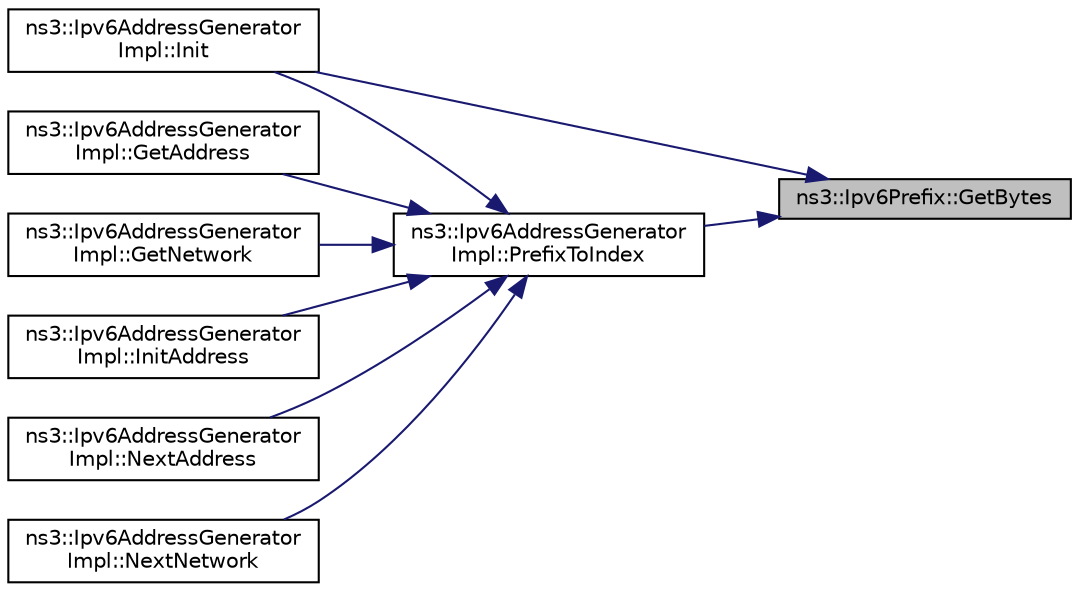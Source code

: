 digraph "ns3::Ipv6Prefix::GetBytes"
{
 // LATEX_PDF_SIZE
  edge [fontname="Helvetica",fontsize="10",labelfontname="Helvetica",labelfontsize="10"];
  node [fontname="Helvetica",fontsize="10",shape=record];
  rankdir="RL";
  Node1 [label="ns3::Ipv6Prefix::GetBytes",height=0.2,width=0.4,color="black", fillcolor="grey75", style="filled", fontcolor="black",tooltip="Get the bytes corresponding to the prefix."];
  Node1 -> Node2 [dir="back",color="midnightblue",fontsize="10",style="solid",fontname="Helvetica"];
  Node2 [label="ns3::Ipv6AddressGenerator\lImpl::Init",height=0.2,width=0.4,color="black", fillcolor="white", style="filled",URL="$classns3_1_1_ipv6_address_generator_impl.html#ac5137550d994e0da6b942210b9836bb6",tooltip="Initialise the base network and interfaceId for the generator."];
  Node1 -> Node3 [dir="back",color="midnightblue",fontsize="10",style="solid",fontname="Helvetica"];
  Node3 [label="ns3::Ipv6AddressGenerator\lImpl::PrefixToIndex",height=0.2,width=0.4,color="black", fillcolor="white", style="filled",URL="$classns3_1_1_ipv6_address_generator_impl.html#a7e0e1e3a1a5d2a799c910ee8e7b7e563",tooltip="Create an index number for the prefix."];
  Node3 -> Node4 [dir="back",color="midnightblue",fontsize="10",style="solid",fontname="Helvetica"];
  Node4 [label="ns3::Ipv6AddressGenerator\lImpl::GetAddress",height=0.2,width=0.4,color="black", fillcolor="white", style="filled",URL="$classns3_1_1_ipv6_address_generator_impl.html#a66f65c862a3a974bc54c954ea5dbc3dc",tooltip="Get the Ipv6Address that will be allocated upon NextAddress ()"];
  Node3 -> Node5 [dir="back",color="midnightblue",fontsize="10",style="solid",fontname="Helvetica"];
  Node5 [label="ns3::Ipv6AddressGenerator\lImpl::GetNetwork",height=0.2,width=0.4,color="black", fillcolor="white", style="filled",URL="$classns3_1_1_ipv6_address_generator_impl.html#ade61174847228bfd63102b8af7dae3f0",tooltip="Get the current network of the given Ipv6Prefix."];
  Node3 -> Node2 [dir="back",color="midnightblue",fontsize="10",style="solid",fontname="Helvetica"];
  Node3 -> Node6 [dir="back",color="midnightblue",fontsize="10",style="solid",fontname="Helvetica"];
  Node6 [label="ns3::Ipv6AddressGenerator\lImpl::InitAddress",height=0.2,width=0.4,color="black", fillcolor="white", style="filled",URL="$classns3_1_1_ipv6_address_generator_impl.html#ac96e9cab561abf1f94544dd535a36520",tooltip="Set the interfaceId for the given Ipv6Prefix."];
  Node3 -> Node7 [dir="back",color="midnightblue",fontsize="10",style="solid",fontname="Helvetica"];
  Node7 [label="ns3::Ipv6AddressGenerator\lImpl::NextAddress",height=0.2,width=0.4,color="black", fillcolor="white", style="filled",URL="$classns3_1_1_ipv6_address_generator_impl.html#afb2185b91099b54261f6da28db9fa7af",tooltip="Allocate the next Ipv6Address for the configured network and prefix."];
  Node3 -> Node8 [dir="back",color="midnightblue",fontsize="10",style="solid",fontname="Helvetica"];
  Node8 [label="ns3::Ipv6AddressGenerator\lImpl::NextNetwork",height=0.2,width=0.4,color="black", fillcolor="white", style="filled",URL="$classns3_1_1_ipv6_address_generator_impl.html#a9ff78bd07b2d61baa067144e44165dc3",tooltip="Get the next network according to the given Ipv6Prefix."];
}
